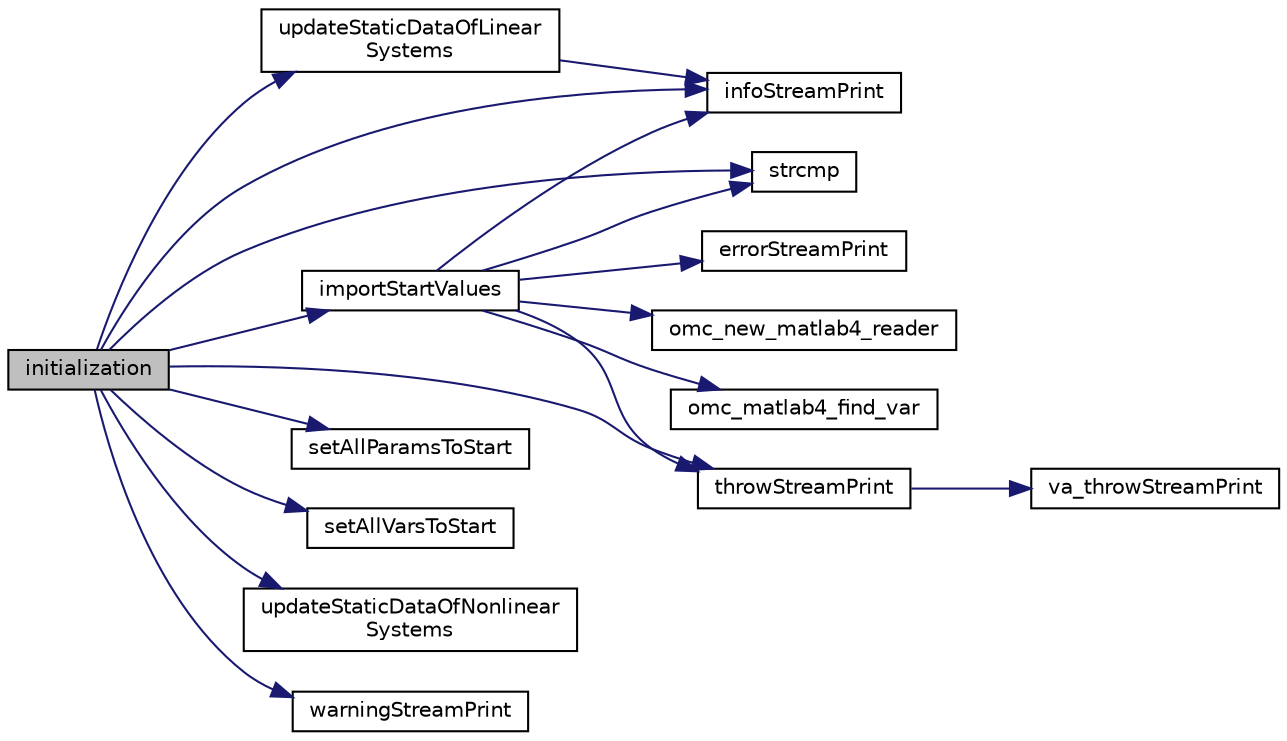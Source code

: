 digraph "initialization"
{
  edge [fontname="Helvetica",fontsize="10",labelfontname="Helvetica",labelfontsize="10"];
  node [fontname="Helvetica",fontsize="10",shape=record];
  rankdir="LR";
  Node11 [label="initialization",height=0.2,width=0.4,color="black", fillcolor="grey75", style="filled", fontcolor="black"];
  Node11 -> Node12 [color="midnightblue",fontsize="10",style="solid",fontname="Helvetica"];
  Node12 [label="infoStreamPrint",height=0.2,width=0.4,color="black", fillcolor="white", style="filled",URL="$d8/d3d/omc__error_8c.html#a10db3e5db0fc2d27b41ceafbbca0d2ad"];
  Node11 -> Node13 [color="midnightblue",fontsize="10",style="solid",fontname="Helvetica"];
  Node13 [label="strcmp",height=0.2,width=0.4,color="black", fillcolor="white", style="filled",URL="$db/d13/_c_vode_get_8m.html#ab022bbe018438998408fda94a327a547"];
  Node11 -> Node14 [color="midnightblue",fontsize="10",style="solid",fontname="Helvetica"];
  Node14 [label="setAllParamsToStart",height=0.2,width=0.4,color="black", fillcolor="white", style="filled",URL="$d6/dd5/model__help_8c.html#ad17ed44f7eabed9e1fee541c1f252e8e"];
  Node11 -> Node15 [color="midnightblue",fontsize="10",style="solid",fontname="Helvetica"];
  Node15 [label="importStartValues",height=0.2,width=0.4,color="black", fillcolor="white", style="filled",URL="$da/dfc/initialization_8c.html#adf746e0dabf452531423f36173bb82b3"];
  Node15 -> Node12 [color="midnightblue",fontsize="10",style="solid",fontname="Helvetica"];
  Node15 -> Node13 [color="midnightblue",fontsize="10",style="solid",fontname="Helvetica"];
  Node15 -> Node16 [color="midnightblue",fontsize="10",style="solid",fontname="Helvetica"];
  Node16 [label="errorStreamPrint",height=0.2,width=0.4,color="black", fillcolor="white", style="filled",URL="$d8/d3d/omc__error_8c.html#aeb82c693b8d07569e58d669755e277a4"];
  Node15 -> Node17 [color="midnightblue",fontsize="10",style="solid",fontname="Helvetica"];
  Node17 [label="omc_new_matlab4_reader",height=0.2,width=0.4,color="black", fillcolor="white", style="filled",URL="$d6/dbe/read__matlab4_8c.html#a32e6a9d3415214b5b54872cb6b137b73"];
  Node15 -> Node18 [color="midnightblue",fontsize="10",style="solid",fontname="Helvetica"];
  Node18 [label="throwStreamPrint",height=0.2,width=0.4,color="black", fillcolor="white", style="filled",URL="$d8/d3d/omc__error_8c.html#ace3549ed53d1ce9f60bcdfe2f941a592"];
  Node18 -> Node19 [color="midnightblue",fontsize="10",style="solid",fontname="Helvetica"];
  Node19 [label="va_throwStreamPrint",height=0.2,width=0.4,color="black", fillcolor="white", style="filled",URL="$d8/d3d/omc__error_8c.html#aa11774b25878a13bb0b79660763b3ca4"];
  Node15 -> Node20 [color="midnightblue",fontsize="10",style="solid",fontname="Helvetica"];
  Node20 [label="omc_matlab4_find_var",height=0.2,width=0.4,color="black", fillcolor="white", style="filled",URL="$d6/dbe/read__matlab4_8c.html#a28ef1ca4a2860cf3aec32e3eb61aa156"];
  Node11 -> Node21 [color="midnightblue",fontsize="10",style="solid",fontname="Helvetica"];
  Node21 [label="setAllVarsToStart",height=0.2,width=0.4,color="black", fillcolor="white", style="filled",URL="$d6/dd5/model__help_8c.html#a6ae04868e695fcfb8411561a3c1cf832"];
  Node11 -> Node22 [color="midnightblue",fontsize="10",style="solid",fontname="Helvetica"];
  Node22 [label="updateStaticDataOfLinear\lSystems",height=0.2,width=0.4,color="black", fillcolor="white", style="filled",URL="$d1/db9/linear_system_8c.html#a29def04885e4b781121c54e0319550d1"];
  Node22 -> Node12 [color="midnightblue",fontsize="10",style="solid",fontname="Helvetica"];
  Node11 -> Node23 [color="midnightblue",fontsize="10",style="solid",fontname="Helvetica"];
  Node23 [label="updateStaticDataOfNonlinear\lSystems",height=0.2,width=0.4,color="black", fillcolor="white", style="filled",URL="$d7/dd6/nonlinear_system_8c.html#a9ff581062b7c027b9aa06bc0ce0a7fda"];
  Node11 -> Node24 [color="midnightblue",fontsize="10",style="solid",fontname="Helvetica"];
  Node24 [label="warningStreamPrint",height=0.2,width=0.4,color="black", fillcolor="white", style="filled",URL="$d8/d3d/omc__error_8c.html#abe18b369e6a69395e9a328507f9548b9"];
  Node11 -> Node18 [color="midnightblue",fontsize="10",style="solid",fontname="Helvetica"];
}
